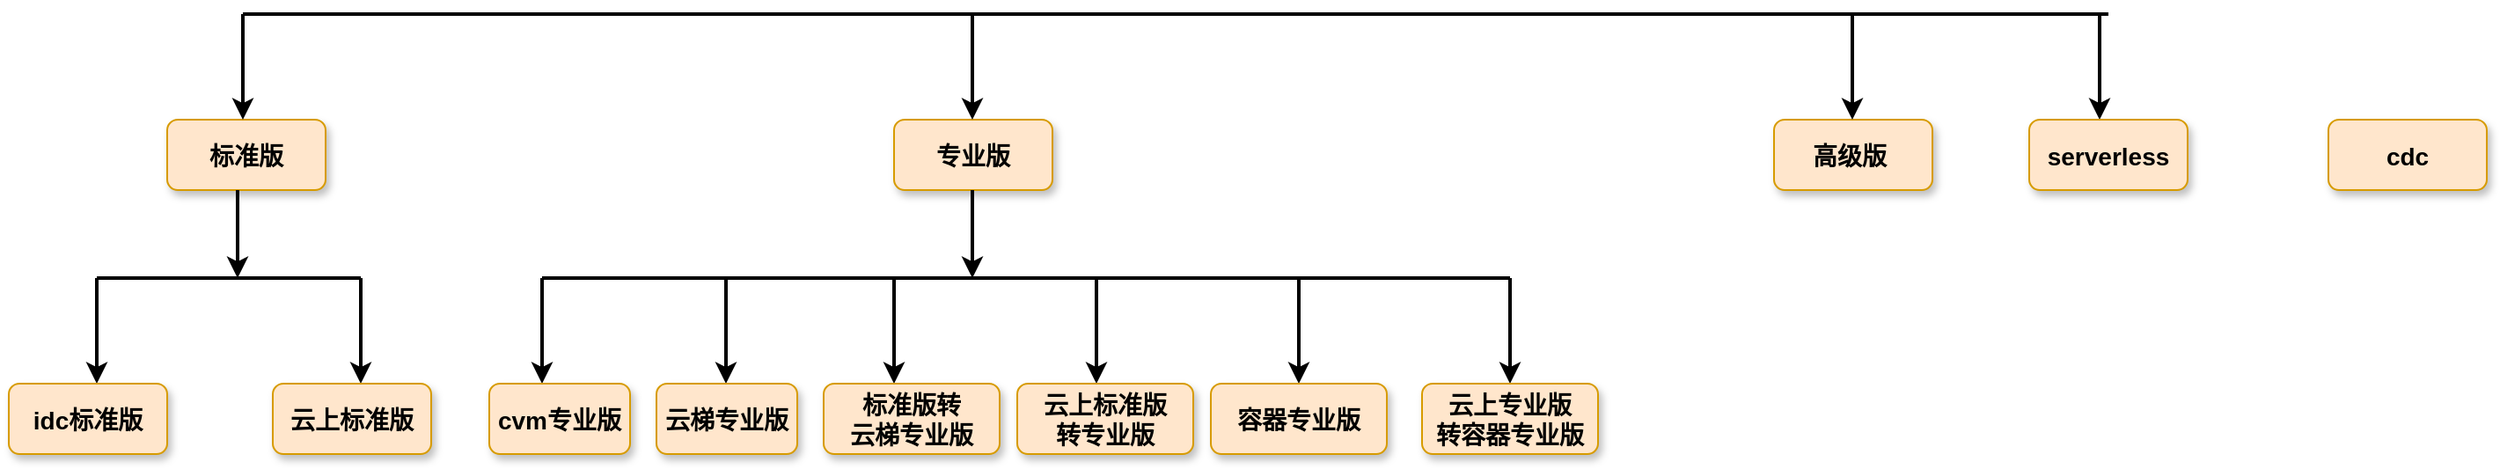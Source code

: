 <mxfile version="27.1.4">
  <diagram name="第 1 页" id="kqHdrN4od0cBt-3KA9cu">
    <mxGraphModel dx="929" dy="610" grid="1" gridSize="10" guides="1" tooltips="1" connect="1" arrows="1" fold="1" page="1" pageScale="1" pageWidth="4681" pageHeight="3300" math="0" shadow="0">
      <root>
        <mxCell id="0" />
        <mxCell id="1" parent="0" />
        <mxCell id="o7C8HQMk-iR7qLr1qJ_h-4" value="标准版" style="rounded=1;fillColor=#ffe6cc;strokeColor=#d79b00;shadow=1;fontStyle=1;fontSize=14;" vertex="1" parent="1">
          <mxGeometry x="267" y="380" width="90" height="40" as="geometry" />
        </mxCell>
        <mxCell id="o7C8HQMk-iR7qLr1qJ_h-51" value="专业版" style="rounded=1;fillColor=#ffe6cc;strokeColor=#d79b00;shadow=1;fontStyle=1;fontSize=14;" vertex="1" parent="1">
          <mxGeometry x="680" y="380" width="90" height="40" as="geometry" />
        </mxCell>
        <mxCell id="o7C8HQMk-iR7qLr1qJ_h-52" value="高级版 " style="rounded=1;fillColor=#ffe6cc;strokeColor=#d79b00;shadow=1;fontStyle=1;fontSize=14;" vertex="1" parent="1">
          <mxGeometry x="1180" y="380" width="90" height="40" as="geometry" />
        </mxCell>
        <mxCell id="o7C8HQMk-iR7qLr1qJ_h-53" value="" style="endArrow=none;html=1;rounded=0;strokeWidth=2;" edge="1" parent="1">
          <mxGeometry width="50" height="50" relative="1" as="geometry">
            <mxPoint x="310" y="320" as="sourcePoint" />
            <mxPoint x="1370" y="320" as="targetPoint" />
          </mxGeometry>
        </mxCell>
        <mxCell id="o7C8HQMk-iR7qLr1qJ_h-56" value="" style="endArrow=classic;html=1;rounded=0;strokeWidth=2;" edge="1" parent="1">
          <mxGeometry width="50" height="50" relative="1" as="geometry">
            <mxPoint x="310" y="320" as="sourcePoint" />
            <mxPoint x="310" y="380" as="targetPoint" />
          </mxGeometry>
        </mxCell>
        <mxCell id="o7C8HQMk-iR7qLr1qJ_h-57" value="" style="endArrow=classic;html=1;rounded=0;strokeWidth=2;" edge="1" parent="1">
          <mxGeometry width="50" height="50" relative="1" as="geometry">
            <mxPoint x="724.5" y="320" as="sourcePoint" />
            <mxPoint x="724.5" y="380" as="targetPoint" />
          </mxGeometry>
        </mxCell>
        <mxCell id="o7C8HQMk-iR7qLr1qJ_h-58" value="" style="endArrow=classic;html=1;rounded=0;strokeWidth=2;" edge="1" parent="1">
          <mxGeometry width="50" height="50" relative="1" as="geometry">
            <mxPoint x="1224.5" y="320" as="sourcePoint" />
            <mxPoint x="1224.5" y="380" as="targetPoint" />
          </mxGeometry>
        </mxCell>
        <mxCell id="o7C8HQMk-iR7qLr1qJ_h-59" value="" style="endArrow=classic;html=1;rounded=0;strokeWidth=2;" edge="1" parent="1">
          <mxGeometry width="50" height="50" relative="1" as="geometry">
            <mxPoint x="1365" y="320" as="sourcePoint" />
            <mxPoint x="1365" y="380" as="targetPoint" />
          </mxGeometry>
        </mxCell>
        <mxCell id="o7C8HQMk-iR7qLr1qJ_h-61" value=" &#xa;serverless&#xa;" style="rounded=1;fillColor=#ffe6cc;strokeColor=#d79b00;shadow=1;fontStyle=1;fontSize=14;" vertex="1" parent="1">
          <mxGeometry x="1325" y="380" width="90" height="40" as="geometry" />
        </mxCell>
        <mxCell id="o7C8HQMk-iR7qLr1qJ_h-62" value="" style="endArrow=classic;html=1;rounded=0;strokeWidth=2;" edge="1" parent="1">
          <mxGeometry width="50" height="50" relative="1" as="geometry">
            <mxPoint x="307" y="420" as="sourcePoint" />
            <mxPoint x="307" y="470" as="targetPoint" />
          </mxGeometry>
        </mxCell>
        <mxCell id="o7C8HQMk-iR7qLr1qJ_h-63" value="" style="endArrow=none;html=1;rounded=0;strokeWidth=2;" edge="1" parent="1">
          <mxGeometry width="50" height="50" relative="1" as="geometry">
            <mxPoint x="227" y="470" as="sourcePoint" />
            <mxPoint x="377" y="470" as="targetPoint" />
          </mxGeometry>
        </mxCell>
        <mxCell id="o7C8HQMk-iR7qLr1qJ_h-65" value="" style="endArrow=classic;html=1;rounded=0;strokeWidth=2;" edge="1" parent="1">
          <mxGeometry width="50" height="50" relative="1" as="geometry">
            <mxPoint x="227" y="470" as="sourcePoint" />
            <mxPoint x="227" y="530" as="targetPoint" />
          </mxGeometry>
        </mxCell>
        <mxCell id="o7C8HQMk-iR7qLr1qJ_h-66" value="" style="endArrow=classic;html=1;rounded=0;strokeWidth=2;" edge="1" parent="1">
          <mxGeometry width="50" height="50" relative="1" as="geometry">
            <mxPoint x="377" y="470" as="sourcePoint" />
            <mxPoint x="377" y="530" as="targetPoint" />
          </mxGeometry>
        </mxCell>
        <mxCell id="o7C8HQMk-iR7qLr1qJ_h-67" value="idc标准版" style="rounded=1;fillColor=#ffe6cc;strokeColor=#d79b00;shadow=1;fontStyle=1;fontSize=14;" vertex="1" parent="1">
          <mxGeometry x="177" y="530" width="90" height="40" as="geometry" />
        </mxCell>
        <mxCell id="o7C8HQMk-iR7qLr1qJ_h-68" value="云上标准版" style="rounded=1;fillColor=#ffe6cc;strokeColor=#d79b00;shadow=1;fontStyle=1;fontSize=14;" vertex="1" parent="1">
          <mxGeometry x="327" y="530" width="90" height="40" as="geometry" />
        </mxCell>
        <mxCell id="o7C8HQMk-iR7qLr1qJ_h-70" value="cdc" style="rounded=1;fillColor=#ffe6cc;strokeColor=#d79b00;shadow=1;fontStyle=1;fontSize=14;" vertex="1" parent="1">
          <mxGeometry x="1495" y="380" width="90" height="40" as="geometry" />
        </mxCell>
        <mxCell id="o7C8HQMk-iR7qLr1qJ_h-71" value="" style="endArrow=classic;html=1;rounded=0;strokeWidth=2;" edge="1" parent="1">
          <mxGeometry width="50" height="50" relative="1" as="geometry">
            <mxPoint x="724.5" y="420" as="sourcePoint" />
            <mxPoint x="724.5" y="470" as="targetPoint" />
          </mxGeometry>
        </mxCell>
        <mxCell id="o7C8HQMk-iR7qLr1qJ_h-72" value="" style="endArrow=none;html=1;rounded=0;strokeWidth=2;" edge="1" parent="1">
          <mxGeometry width="50" height="50" relative="1" as="geometry">
            <mxPoint x="480" y="470" as="sourcePoint" />
            <mxPoint x="1030" y="470" as="targetPoint" />
          </mxGeometry>
        </mxCell>
        <mxCell id="o7C8HQMk-iR7qLr1qJ_h-73" value="" style="endArrow=classic;html=1;rounded=0;strokeWidth=2;" edge="1" parent="1">
          <mxGeometry width="50" height="50" relative="1" as="geometry">
            <mxPoint x="480" y="470" as="sourcePoint" />
            <mxPoint x="480" y="530" as="targetPoint" />
          </mxGeometry>
        </mxCell>
        <mxCell id="o7C8HQMk-iR7qLr1qJ_h-74" value="" style="endArrow=classic;html=1;rounded=0;strokeWidth=2;" edge="1" parent="1">
          <mxGeometry width="50" height="50" relative="1" as="geometry">
            <mxPoint x="584.5" y="470" as="sourcePoint" />
            <mxPoint x="584.5" y="530" as="targetPoint" />
          </mxGeometry>
        </mxCell>
        <mxCell id="o7C8HQMk-iR7qLr1qJ_h-75" value="" style="endArrow=classic;html=1;rounded=0;strokeWidth=2;" edge="1" parent="1">
          <mxGeometry width="50" height="50" relative="1" as="geometry">
            <mxPoint x="680" y="470" as="sourcePoint" />
            <mxPoint x="680" y="530" as="targetPoint" />
          </mxGeometry>
        </mxCell>
        <mxCell id="o7C8HQMk-iR7qLr1qJ_h-76" value="" style="endArrow=classic;html=1;rounded=0;strokeWidth=2;" edge="1" parent="1">
          <mxGeometry width="50" height="50" relative="1" as="geometry">
            <mxPoint x="910" y="470" as="sourcePoint" />
            <mxPoint x="910" y="530" as="targetPoint" />
          </mxGeometry>
        </mxCell>
        <mxCell id="o7C8HQMk-iR7qLr1qJ_h-78" value="" style="endArrow=classic;html=1;rounded=0;strokeWidth=2;" edge="1" parent="1">
          <mxGeometry width="50" height="50" relative="1" as="geometry">
            <mxPoint x="795" y="470" as="sourcePoint" />
            <mxPoint x="795" y="530" as="targetPoint" />
          </mxGeometry>
        </mxCell>
        <mxCell id="o7C8HQMk-iR7qLr1qJ_h-79" value="cvm专业版" style="rounded=1;fillColor=#ffe6cc;strokeColor=#d79b00;shadow=1;fontStyle=1;fontSize=14;" vertex="1" parent="1">
          <mxGeometry x="450" y="530" width="80" height="40" as="geometry" />
        </mxCell>
        <mxCell id="o7C8HQMk-iR7qLr1qJ_h-80" value="云梯专业版" style="rounded=1;fillColor=#ffe6cc;strokeColor=#d79b00;shadow=1;fontStyle=1;fontSize=14;" vertex="1" parent="1">
          <mxGeometry x="545" y="530" width="80" height="40" as="geometry" />
        </mxCell>
        <mxCell id="o7C8HQMk-iR7qLr1qJ_h-81" value="标准版转&#xa;云梯专业版" style="rounded=1;fillColor=#ffe6cc;strokeColor=#d79b00;shadow=1;fontStyle=1;fontSize=14;" vertex="1" parent="1">
          <mxGeometry x="640" y="530" width="100" height="40" as="geometry" />
        </mxCell>
        <mxCell id="o7C8HQMk-iR7qLr1qJ_h-82" value="云上标准版&#xa;转专业版" style="rounded=1;fillColor=#ffe6cc;strokeColor=#d79b00;shadow=1;fontStyle=1;fontSize=14;" vertex="1" parent="1">
          <mxGeometry x="750" y="530" width="100" height="40" as="geometry" />
        </mxCell>
        <mxCell id="o7C8HQMk-iR7qLr1qJ_h-83" value="容器专业版" style="rounded=1;fillColor=#ffe6cc;strokeColor=#d79b00;shadow=1;fontStyle=1;fontSize=14;" vertex="1" parent="1">
          <mxGeometry x="860" y="530" width="100" height="40" as="geometry" />
        </mxCell>
        <mxCell id="o7C8HQMk-iR7qLr1qJ_h-84" value="" style="endArrow=classic;html=1;rounded=0;strokeWidth=2;" edge="1" parent="1">
          <mxGeometry width="50" height="50" relative="1" as="geometry">
            <mxPoint x="1030" y="470" as="sourcePoint" />
            <mxPoint x="1030" y="530" as="targetPoint" />
          </mxGeometry>
        </mxCell>
        <mxCell id="o7C8HQMk-iR7qLr1qJ_h-85" value="云上专业版&#xa;转容器专业版" style="rounded=1;fillColor=#ffe6cc;strokeColor=#d79b00;shadow=1;fontStyle=1;fontSize=14;" vertex="1" parent="1">
          <mxGeometry x="980" y="530" width="100" height="40" as="geometry" />
        </mxCell>
      </root>
    </mxGraphModel>
  </diagram>
</mxfile>
